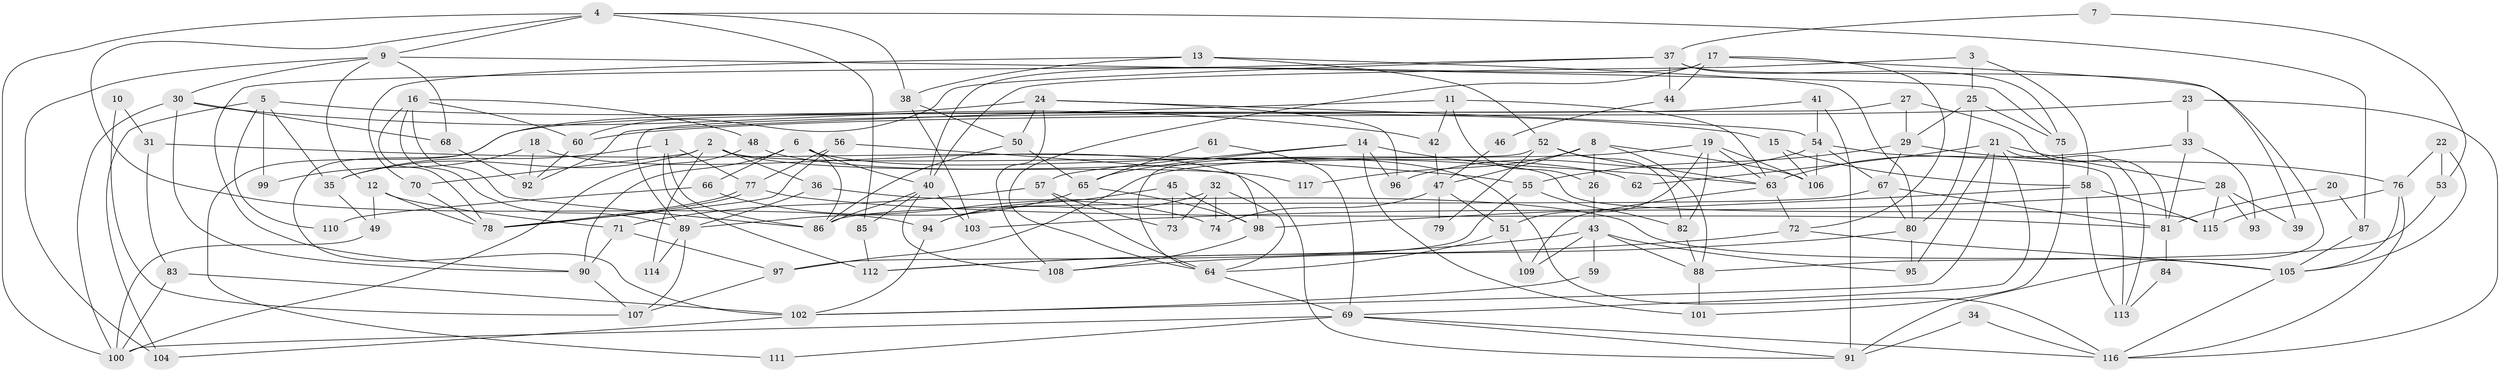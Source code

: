 // Generated by graph-tools (version 1.1) at 2025/50/03/09/25 03:50:06]
// undirected, 117 vertices, 234 edges
graph export_dot {
graph [start="1"]
  node [color=gray90,style=filled];
  1;
  2;
  3;
  4;
  5;
  6;
  7;
  8;
  9;
  10;
  11;
  12;
  13;
  14;
  15;
  16;
  17;
  18;
  19;
  20;
  21;
  22;
  23;
  24;
  25;
  26;
  27;
  28;
  29;
  30;
  31;
  32;
  33;
  34;
  35;
  36;
  37;
  38;
  39;
  40;
  41;
  42;
  43;
  44;
  45;
  46;
  47;
  48;
  49;
  50;
  51;
  52;
  53;
  54;
  55;
  56;
  57;
  58;
  59;
  60;
  61;
  62;
  63;
  64;
  65;
  66;
  67;
  68;
  69;
  70;
  71;
  72;
  73;
  74;
  75;
  76;
  77;
  78;
  79;
  80;
  81;
  82;
  83;
  84;
  85;
  86;
  87;
  88;
  89;
  90;
  91;
  92;
  93;
  94;
  95;
  96;
  97;
  98;
  99;
  100;
  101;
  102;
  103;
  104;
  105;
  106;
  107;
  108;
  109;
  110;
  111;
  112;
  113;
  114;
  115;
  116;
  117;
  1 -- 35;
  1 -- 77;
  1 -- 86;
  1 -- 112;
  2 -- 36;
  2 -- 70;
  2 -- 35;
  2 -- 114;
  2 -- 115;
  2 -- 117;
  3 -- 25;
  3 -- 58;
  3 -- 40;
  4 -- 85;
  4 -- 100;
  4 -- 9;
  4 -- 38;
  4 -- 87;
  4 -- 94;
  5 -- 104;
  5 -- 15;
  5 -- 35;
  5 -- 99;
  5 -- 110;
  6 -- 116;
  6 -- 86;
  6 -- 40;
  6 -- 66;
  6 -- 90;
  7 -- 37;
  7 -- 53;
  8 -- 26;
  8 -- 88;
  8 -- 47;
  8 -- 106;
  8 -- 117;
  9 -- 30;
  9 -- 12;
  9 -- 68;
  9 -- 75;
  9 -- 104;
  10 -- 107;
  10 -- 31;
  11 -- 63;
  11 -- 42;
  11 -- 26;
  11 -- 92;
  12 -- 71;
  12 -- 49;
  12 -- 78;
  13 -- 38;
  13 -- 80;
  13 -- 52;
  13 -- 70;
  14 -- 96;
  14 -- 101;
  14 -- 57;
  14 -- 63;
  14 -- 65;
  15 -- 58;
  15 -- 106;
  16 -- 86;
  16 -- 78;
  16 -- 48;
  16 -- 60;
  16 -- 89;
  17 -- 40;
  17 -- 64;
  17 -- 39;
  17 -- 44;
  17 -- 72;
  18 -- 92;
  18 -- 91;
  18 -- 99;
  19 -- 63;
  19 -- 82;
  19 -- 51;
  19 -- 97;
  19 -- 106;
  20 -- 81;
  20 -- 87;
  21 -- 113;
  21 -- 102;
  21 -- 28;
  21 -- 62;
  21 -- 69;
  21 -- 95;
  22 -- 105;
  22 -- 76;
  22 -- 53;
  23 -- 116;
  23 -- 33;
  23 -- 60;
  24 -- 108;
  24 -- 54;
  24 -- 50;
  24 -- 96;
  24 -- 102;
  25 -- 29;
  25 -- 75;
  25 -- 80;
  26 -- 43;
  27 -- 29;
  27 -- 89;
  27 -- 81;
  28 -- 103;
  28 -- 39;
  28 -- 93;
  28 -- 115;
  29 -- 76;
  29 -- 67;
  29 -- 55;
  30 -- 68;
  30 -- 90;
  30 -- 42;
  30 -- 100;
  31 -- 55;
  31 -- 83;
  32 -- 64;
  32 -- 94;
  32 -- 73;
  32 -- 74;
  33 -- 63;
  33 -- 81;
  33 -- 93;
  34 -- 116;
  34 -- 91;
  35 -- 49;
  36 -- 89;
  36 -- 105;
  37 -- 60;
  37 -- 90;
  37 -- 44;
  37 -- 75;
  37 -- 91;
  38 -- 50;
  38 -- 103;
  40 -- 85;
  40 -- 86;
  40 -- 103;
  40 -- 108;
  41 -- 54;
  41 -- 91;
  41 -- 111;
  42 -- 47;
  43 -- 95;
  43 -- 112;
  43 -- 59;
  43 -- 88;
  43 -- 109;
  44 -- 46;
  45 -- 73;
  45 -- 98;
  45 -- 94;
  46 -- 47;
  47 -- 51;
  47 -- 74;
  47 -- 79;
  48 -- 100;
  48 -- 62;
  49 -- 100;
  50 -- 86;
  50 -- 65;
  51 -- 64;
  51 -- 109;
  52 -- 63;
  52 -- 64;
  52 -- 79;
  52 -- 82;
  53 -- 88;
  54 -- 67;
  54 -- 106;
  54 -- 96;
  54 -- 113;
  55 -- 97;
  55 -- 82;
  56 -- 98;
  56 -- 78;
  56 -- 77;
  57 -- 64;
  57 -- 71;
  57 -- 73;
  58 -- 98;
  58 -- 115;
  58 -- 113;
  59 -- 102;
  60 -- 92;
  61 -- 69;
  61 -- 65;
  63 -- 109;
  63 -- 72;
  64 -- 69;
  65 -- 89;
  65 -- 98;
  66 -- 74;
  66 -- 110;
  67 -- 86;
  67 -- 81;
  67 -- 80;
  68 -- 92;
  69 -- 100;
  69 -- 91;
  69 -- 111;
  69 -- 116;
  70 -- 78;
  71 -- 90;
  71 -- 97;
  72 -- 105;
  72 -- 112;
  75 -- 101;
  76 -- 116;
  76 -- 115;
  76 -- 105;
  77 -- 78;
  77 -- 78;
  77 -- 81;
  80 -- 95;
  80 -- 108;
  81 -- 84;
  82 -- 88;
  83 -- 102;
  83 -- 100;
  84 -- 113;
  85 -- 112;
  87 -- 105;
  88 -- 101;
  89 -- 107;
  89 -- 114;
  90 -- 107;
  94 -- 102;
  97 -- 107;
  98 -- 108;
  102 -- 104;
  105 -- 116;
}
